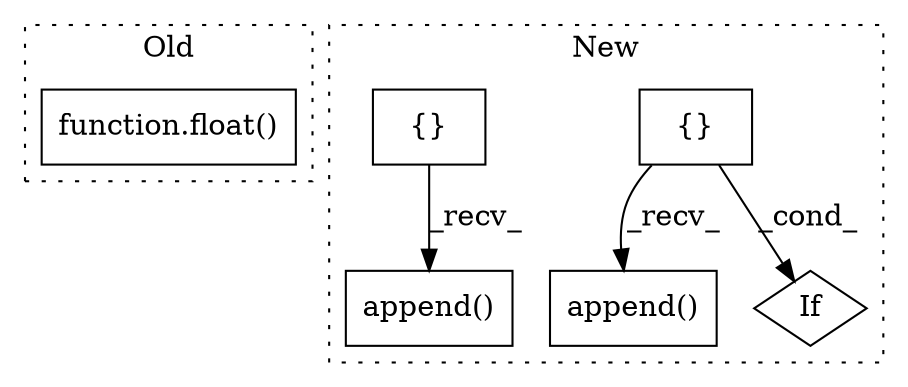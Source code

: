 digraph G {
subgraph cluster0 {
1 [label="function.float()" a="75" s="3388,3401" l="6,1" shape="box"];
label = "Old";
style="dotted";
}
subgraph cluster1 {
2 [label="append()" a="75" s="4370,4403" l="12,1" shape="box"];
3 [label="{}" a="59" s="4000,4000" l="2,1" shape="box"];
4 [label="append()" a="75" s="4487,4504" l="12,1" shape="box"];
5 [label="{}" a="59" s="4010,4010" l="2,1" shape="box"];
6 [label="If" a="96" s="4508" l="3" shape="diamond"];
label = "New";
style="dotted";
}
3 -> 2 [label="_recv_"];
3 -> 6 [label="_cond_"];
5 -> 4 [label="_recv_"];
}